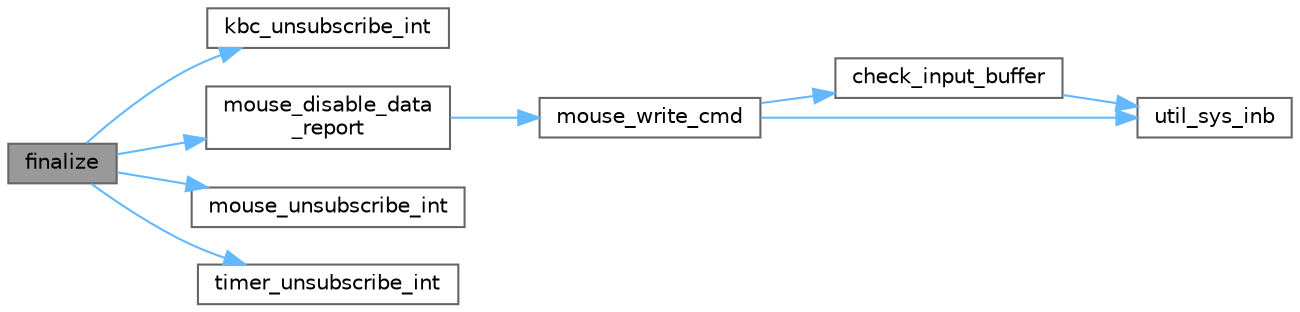 digraph "finalize"
{
 // LATEX_PDF_SIZE
  bgcolor="transparent";
  edge [fontname=Helvetica,fontsize=10,labelfontname=Helvetica,labelfontsize=10];
  node [fontname=Helvetica,fontsize=10,shape=box,height=0.2,width=0.4];
  rankdir="LR";
  Node1 [label="finalize",height=0.2,width=0.4,color="gray40", fillcolor="grey60", style="filled", fontcolor="black",tooltip="Finalizes the system."];
  Node1 -> Node2 [color="steelblue1",style="solid"];
  Node2 [label="kbc_unsubscribe_int",height=0.2,width=0.4,color="grey40", fillcolor="white", style="filled",URL="$kbc_8c.html#a1102381e6a9e876e05dd78c58ccb5673",tooltip="This function unsubscribes keyboard interrupts."];
  Node1 -> Node3 [color="steelblue1",style="solid"];
  Node3 [label="mouse_disable_data\l_report",height=0.2,width=0.4,color="grey40", fillcolor="white", style="filled",URL="$mouse_8c.html#a96841fd4b45902aa9e1124a8b1814e3b",tooltip="This function disables data reporting from the mouse device by sending the appropriate command to the..."];
  Node3 -> Node4 [color="steelblue1",style="solid"];
  Node4 [label="mouse_write_cmd",height=0.2,width=0.4,color="grey40", fillcolor="white", style="filled",URL="$mouse_8c.html#ade314a04247b0f06b713297da4978e7b",tooltip="This function writes a command to the mouse and retrieves the response from the mouse device."];
  Node4 -> Node5 [color="steelblue1",style="solid"];
  Node5 [label="check_input_buffer",height=0.2,width=0.4,color="grey40", fillcolor="white", style="filled",URL="$mouse_8c.html#aace521da31210ae7d184da0bb7fe10ea",tooltip="This function checks the mouse input buffer."];
  Node5 -> Node6 [color="steelblue1",style="solid"];
  Node6 [label="util_sys_inb",height=0.2,width=0.4,color="grey40", fillcolor="white", style="filled",URL="$utils_8c.html#a79a031a8611f5b2d6afa4158e92b0fb4",tooltip=" "];
  Node4 -> Node6 [color="steelblue1",style="solid"];
  Node1 -> Node7 [color="steelblue1",style="solid"];
  Node7 [label="mouse_unsubscribe_int",height=0.2,width=0.4,color="grey40", fillcolor="white", style="filled",URL="$mouse_8c.html#a685ad2706aca36d9869a30a19b9f446a",tooltip="This function unsubscribes mouse interrupts."];
  Node1 -> Node8 [color="steelblue1",style="solid"];
  Node8 [label="timer_unsubscribe_int",height=0.2,width=0.4,color="grey40", fillcolor="white", style="filled",URL="$group__timer.html#gafabd21de449be154dd65d5fdb2d8045d",tooltip="Unsubscribes Timer 0 interrupts."];
}
